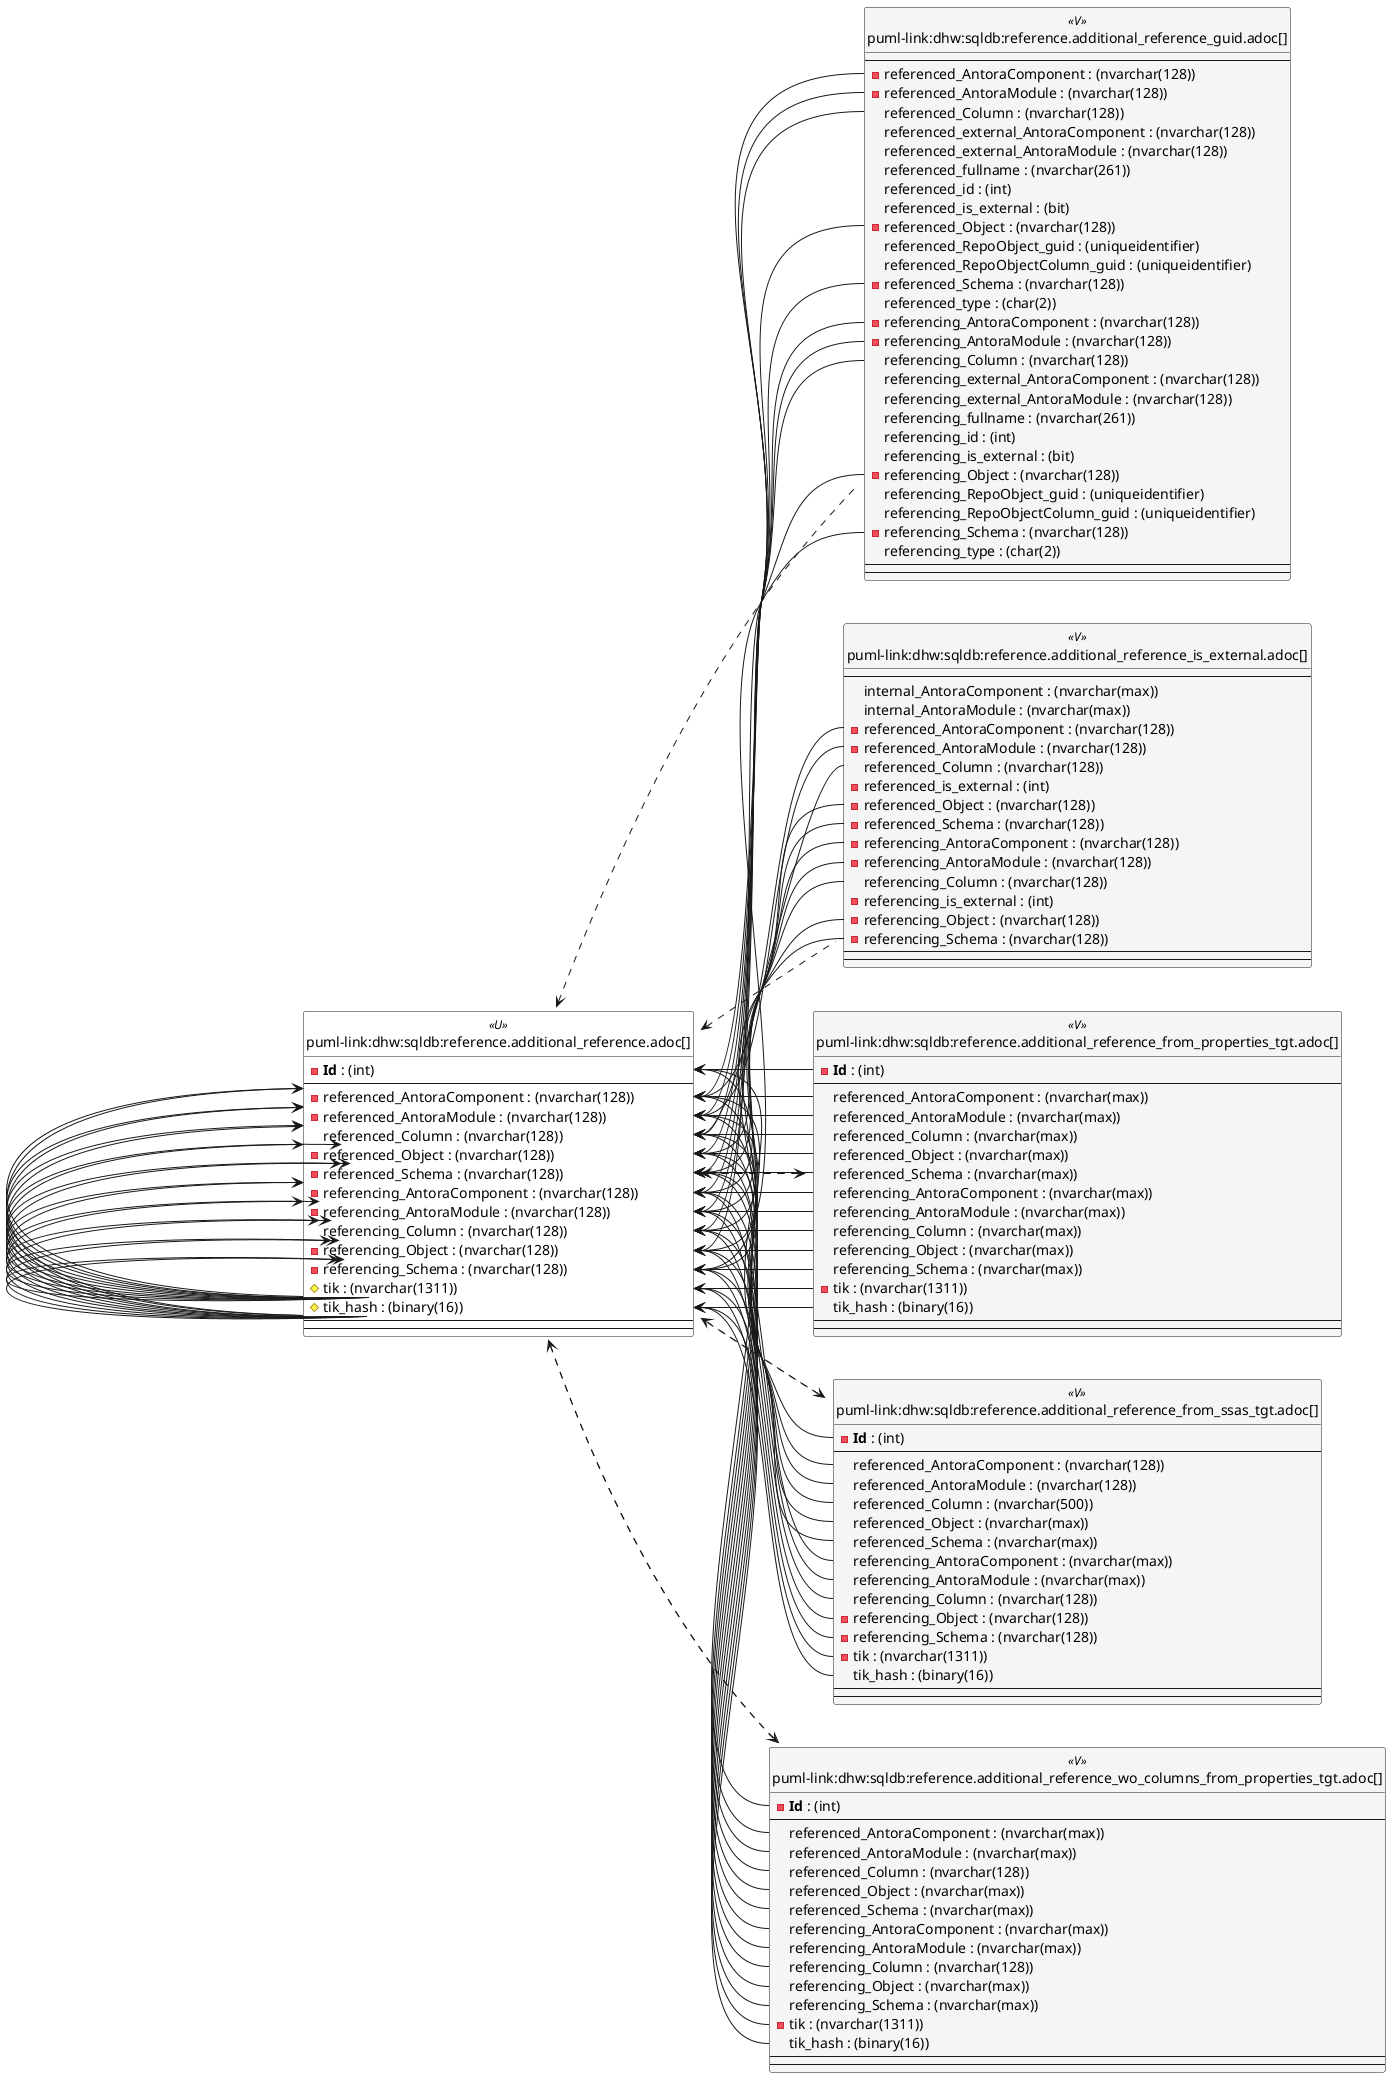 @startuml
left to right direction
'top to bottom direction
hide circle
'avoide "." issues:
set namespaceSeparator none


skinparam class {
  BackgroundColor White
  BackgroundColor<<FN>> Yellow
  BackgroundColor<<FS>> Yellow
  BackgroundColor<<FT>> LightGray
  BackgroundColor<<IF>> Yellow
  BackgroundColor<<IS>> Yellow
  BackgroundColor<<P>> Aqua
  BackgroundColor<<PC>> Aqua
  BackgroundColor<<SN>> Yellow
  BackgroundColor<<SO>> SlateBlue
  BackgroundColor<<TF>> LightGray
  BackgroundColor<<TR>> Tomato
  BackgroundColor<<U>> White
  BackgroundColor<<V>> WhiteSmoke
  BackgroundColor<<X>> Aqua
  BackgroundColor<<external>> AliceBlue
}


entity "puml-link:dhw:sqldb:reference.additional_reference.adoc[]" as reference.additional_Reference << U >> {
  - **Id** : (int)
  --
  - referenced_AntoraComponent : (nvarchar(128))
  - referenced_AntoraModule : (nvarchar(128))
  referenced_Column : (nvarchar(128))
  - referenced_Object : (nvarchar(128))
  - referenced_Schema : (nvarchar(128))
  - referencing_AntoraComponent : (nvarchar(128))
  - referencing_AntoraModule : (nvarchar(128))
  referencing_Column : (nvarchar(128))
  - referencing_Object : (nvarchar(128))
  - referencing_Schema : (nvarchar(128))
  # tik : (nvarchar(1311))
  # tik_hash : (binary(16))
  --
  --
}

entity "puml-link:dhw:sqldb:reference.additional_reference_from_properties_tgt.adoc[]" as reference.additional_Reference_from_properties_tgt << V >> {
  - **Id** : (int)
  --
  referenced_AntoraComponent : (nvarchar(max))
  referenced_AntoraModule : (nvarchar(max))
  referenced_Column : (nvarchar(max))
  referenced_Object : (nvarchar(max))
  referenced_Schema : (nvarchar(max))
  referencing_AntoraComponent : (nvarchar(max))
  referencing_AntoraModule : (nvarchar(max))
  referencing_Column : (nvarchar(max))
  referencing_Object : (nvarchar(max))
  referencing_Schema : (nvarchar(max))
  - tik : (nvarchar(1311))
  tik_hash : (binary(16))
  --
  --
}

entity "puml-link:dhw:sqldb:reference.additional_reference_from_ssas_tgt.adoc[]" as reference.additional_Reference_from_ssas_tgt << V >> {
  - **Id** : (int)
  --
  referenced_AntoraComponent : (nvarchar(128))
  referenced_AntoraModule : (nvarchar(128))
  referenced_Column : (nvarchar(500))
  referenced_Object : (nvarchar(max))
  referenced_Schema : (nvarchar(max))
  referencing_AntoraComponent : (nvarchar(max))
  referencing_AntoraModule : (nvarchar(max))
  referencing_Column : (nvarchar(128))
  - referencing_Object : (nvarchar(128))
  - referencing_Schema : (nvarchar(128))
  - tik : (nvarchar(1311))
  tik_hash : (binary(16))
  --
  --
}

entity "puml-link:dhw:sqldb:reference.additional_reference_guid.adoc[]" as reference.additional_Reference_guid << V >> {
  --
  - referenced_AntoraComponent : (nvarchar(128))
  - referenced_AntoraModule : (nvarchar(128))
  referenced_Column : (nvarchar(128))
  referenced_external_AntoraComponent : (nvarchar(128))
  referenced_external_AntoraModule : (nvarchar(128))
  referenced_fullname : (nvarchar(261))
  referenced_id : (int)
  referenced_is_external : (bit)
  - referenced_Object : (nvarchar(128))
  referenced_RepoObject_guid : (uniqueidentifier)
  referenced_RepoObjectColumn_guid : (uniqueidentifier)
  - referenced_Schema : (nvarchar(128))
  referenced_type : (char(2))
  - referencing_AntoraComponent : (nvarchar(128))
  - referencing_AntoraModule : (nvarchar(128))
  referencing_Column : (nvarchar(128))
  referencing_external_AntoraComponent : (nvarchar(128))
  referencing_external_AntoraModule : (nvarchar(128))
  referencing_fullname : (nvarchar(261))
  referencing_id : (int)
  referencing_is_external : (bit)
  - referencing_Object : (nvarchar(128))
  referencing_RepoObject_guid : (uniqueidentifier)
  referencing_RepoObjectColumn_guid : (uniqueidentifier)
  - referencing_Schema : (nvarchar(128))
  referencing_type : (char(2))
  --
  --
}

entity "puml-link:dhw:sqldb:reference.additional_reference_is_external.adoc[]" as reference.additional_Reference_is_external << V >> {
  --
  internal_AntoraComponent : (nvarchar(max))
  internal_AntoraModule : (nvarchar(max))
  - referenced_AntoraComponent : (nvarchar(128))
  - referenced_AntoraModule : (nvarchar(128))
  referenced_Column : (nvarchar(128))
  - referenced_is_external : (int)
  - referenced_Object : (nvarchar(128))
  - referenced_Schema : (nvarchar(128))
  - referencing_AntoraComponent : (nvarchar(128))
  - referencing_AntoraModule : (nvarchar(128))
  referencing_Column : (nvarchar(128))
  - referencing_is_external : (int)
  - referencing_Object : (nvarchar(128))
  - referencing_Schema : (nvarchar(128))
  --
  --
}

entity "puml-link:dhw:sqldb:reference.additional_reference_wo_columns_from_properties_tgt.adoc[]" as reference.additional_Reference_wo_columns_from_properties_tgt << V >> {
  - **Id** : (int)
  --
  referenced_AntoraComponent : (nvarchar(max))
  referenced_AntoraModule : (nvarchar(max))
  referenced_Column : (nvarchar(128))
  referenced_Object : (nvarchar(max))
  referenced_Schema : (nvarchar(max))
  referencing_AntoraComponent : (nvarchar(max))
  referencing_AntoraModule : (nvarchar(max))
  referencing_Column : (nvarchar(128))
  referencing_Object : (nvarchar(max))
  referencing_Schema : (nvarchar(max))
  - tik : (nvarchar(1311))
  tik_hash : (binary(16))
  --
  --
}

reference.additional_Reference <.. reference.additional_Reference_guid
reference.additional_Reference <.. reference.additional_Reference_is_external
reference.additional_Reference <.. reference.additional_Reference_from_properties_tgt
reference.additional_Reference <.. reference.additional_Reference_wo_columns_from_properties_tgt
reference.additional_Reference <.. reference.additional_Reference_from_ssas_tgt
reference.additional_Reference_from_properties_tgt <.. reference.additional_Reference
reference.additional_Reference_from_ssas_tgt <.. reference.additional_Reference
reference.additional_Reference_wo_columns_from_properties_tgt <.. reference.additional_Reference
"reference.additional_Reference::Id" <-- "reference.additional_Reference_from_properties_tgt::Id"
"reference.additional_Reference::Id" <-- "reference.additional_Reference_wo_columns_from_properties_tgt::Id"
"reference.additional_Reference::Id" <-- "reference.additional_Reference_from_ssas_tgt::Id"
"reference.additional_Reference::referenced_AntoraComponent" <-- "reference.additional_Reference::tik"
"reference.additional_Reference::referenced_AntoraComponent" <-- "reference.additional_Reference::tik_hash"
"reference.additional_Reference::referenced_AntoraComponent" <-- "reference.additional_Reference_guid::referenced_AntoraComponent"
"reference.additional_Reference::referenced_AntoraComponent" <-- "reference.additional_Reference_is_external::referenced_AntoraComponent"
"reference.additional_Reference::referenced_AntoraComponent" <-- "reference.additional_Reference_from_properties_tgt::referenced_AntoraComponent"
"reference.additional_Reference::referenced_AntoraComponent" <-- "reference.additional_Reference_wo_columns_from_properties_tgt::referenced_AntoraComponent"
"reference.additional_Reference::referenced_AntoraComponent" <-- "reference.additional_Reference_from_ssas_tgt::referenced_AntoraComponent"
"reference.additional_Reference::referenced_AntoraModule" <-- "reference.additional_Reference::tik"
"reference.additional_Reference::referenced_AntoraModule" <-- "reference.additional_Reference::tik_hash"
"reference.additional_Reference::referenced_AntoraModule" <-- "reference.additional_Reference_guid::referenced_AntoraModule"
"reference.additional_Reference::referenced_AntoraModule" <-- "reference.additional_Reference_is_external::referenced_AntoraModule"
"reference.additional_Reference::referenced_AntoraModule" <-- "reference.additional_Reference_from_properties_tgt::referenced_AntoraModule"
"reference.additional_Reference::referenced_AntoraModule" <-- "reference.additional_Reference_wo_columns_from_properties_tgt::referenced_AntoraModule"
"reference.additional_Reference::referenced_AntoraModule" <-- "reference.additional_Reference_from_ssas_tgt::referenced_AntoraModule"
"reference.additional_Reference::referenced_Column" <-- "reference.additional_Reference::tik"
"reference.additional_Reference::referenced_Column" <-- "reference.additional_Reference::tik_hash"
"reference.additional_Reference::referenced_Column" <-- "reference.additional_Reference_guid::referenced_Column"
"reference.additional_Reference::referenced_Column" <-- "reference.additional_Reference_is_external::referenced_Column"
"reference.additional_Reference::referenced_Column" <-- "reference.additional_Reference_from_properties_tgt::referenced_Column"
"reference.additional_Reference::referenced_Column" <-- "reference.additional_Reference_wo_columns_from_properties_tgt::referenced_Column"
"reference.additional_Reference::referenced_Column" <-- "reference.additional_Reference_from_ssas_tgt::referenced_Column"
"reference.additional_Reference::referenced_Object" <-- "reference.additional_Reference::tik"
"reference.additional_Reference::referenced_Object" <-- "reference.additional_Reference::tik_hash"
"reference.additional_Reference::referenced_Object" <-- "reference.additional_Reference_guid::referenced_Object"
"reference.additional_Reference::referenced_Object" <-- "reference.additional_Reference_is_external::referenced_Object"
"reference.additional_Reference::referenced_Object" <-- "reference.additional_Reference_from_properties_tgt::referenced_Object"
"reference.additional_Reference::referenced_Object" <-- "reference.additional_Reference_wo_columns_from_properties_tgt::referenced_Object"
"reference.additional_Reference::referenced_Object" <-- "reference.additional_Reference_from_ssas_tgt::referenced_Object"
"reference.additional_Reference::referenced_Schema" <-- "reference.additional_Reference::tik"
"reference.additional_Reference::referenced_Schema" <-- "reference.additional_Reference::tik_hash"
"reference.additional_Reference::referenced_Schema" <-- "reference.additional_Reference_guid::referenced_Schema"
"reference.additional_Reference::referenced_Schema" <-- "reference.additional_Reference_is_external::referenced_Schema"
"reference.additional_Reference::referenced_Schema" <-- "reference.additional_Reference_from_properties_tgt::referenced_Schema"
"reference.additional_Reference::referenced_Schema" <-- "reference.additional_Reference_wo_columns_from_properties_tgt::referenced_Schema"
"reference.additional_Reference::referenced_Schema" <-- "reference.additional_Reference_from_ssas_tgt::referenced_Schema"
"reference.additional_Reference::referencing_AntoraComponent" <-- "reference.additional_Reference::tik"
"reference.additional_Reference::referencing_AntoraComponent" <-- "reference.additional_Reference::tik_hash"
"reference.additional_Reference::referencing_AntoraComponent" <-- "reference.additional_Reference_guid::referencing_AntoraComponent"
"reference.additional_Reference::referencing_AntoraComponent" <-- "reference.additional_Reference_is_external::referencing_AntoraComponent"
"reference.additional_Reference::referencing_AntoraComponent" <-- "reference.additional_Reference_from_properties_tgt::referencing_AntoraComponent"
"reference.additional_Reference::referencing_AntoraComponent" <-- "reference.additional_Reference_wo_columns_from_properties_tgt::referencing_AntoraComponent"
"reference.additional_Reference::referencing_AntoraComponent" <-- "reference.additional_Reference_from_ssas_tgt::referencing_AntoraComponent"
"reference.additional_Reference::referencing_AntoraModule" <-- "reference.additional_Reference::tik"
"reference.additional_Reference::referencing_AntoraModule" <-- "reference.additional_Reference::tik_hash"
"reference.additional_Reference::referencing_AntoraModule" <-- "reference.additional_Reference_guid::referencing_AntoraModule"
"reference.additional_Reference::referencing_AntoraModule" <-- "reference.additional_Reference_is_external::referencing_AntoraModule"
"reference.additional_Reference::referencing_AntoraModule" <-- "reference.additional_Reference_from_properties_tgt::referencing_AntoraModule"
"reference.additional_Reference::referencing_AntoraModule" <-- "reference.additional_Reference_wo_columns_from_properties_tgt::referencing_AntoraModule"
"reference.additional_Reference::referencing_AntoraModule" <-- "reference.additional_Reference_from_ssas_tgt::referencing_AntoraModule"
"reference.additional_Reference::referencing_Column" <-- "reference.additional_Reference::tik"
"reference.additional_Reference::referencing_Column" <-- "reference.additional_Reference::tik_hash"
"reference.additional_Reference::referencing_Column" <-- "reference.additional_Reference_guid::referencing_Column"
"reference.additional_Reference::referencing_Column" <-- "reference.additional_Reference_is_external::referencing_Column"
"reference.additional_Reference::referencing_Column" <-- "reference.additional_Reference_from_properties_tgt::referencing_Column"
"reference.additional_Reference::referencing_Column" <-- "reference.additional_Reference_wo_columns_from_properties_tgt::referencing_Column"
"reference.additional_Reference::referencing_Column" <-- "reference.additional_Reference_from_ssas_tgt::referencing_Column"
"reference.additional_Reference::referencing_Object" <-- "reference.additional_Reference::tik"
"reference.additional_Reference::referencing_Object" <-- "reference.additional_Reference::tik_hash"
"reference.additional_Reference::referencing_Object" <-- "reference.additional_Reference_guid::referencing_Object"
"reference.additional_Reference::referencing_Object" <-- "reference.additional_Reference_is_external::referencing_Object"
"reference.additional_Reference::referencing_Object" <-- "reference.additional_Reference_from_properties_tgt::referencing_Object"
"reference.additional_Reference::referencing_Object" <-- "reference.additional_Reference_wo_columns_from_properties_tgt::referencing_Object"
"reference.additional_Reference::referencing_Object" <-- "reference.additional_Reference_from_ssas_tgt::referencing_Object"
"reference.additional_Reference::referencing_Schema" <-- "reference.additional_Reference::tik"
"reference.additional_Reference::referencing_Schema" <-- "reference.additional_Reference::tik_hash"
"reference.additional_Reference::referencing_Schema" <-- "reference.additional_Reference_guid::referencing_Schema"
"reference.additional_Reference::referencing_Schema" <-- "reference.additional_Reference_is_external::referencing_Schema"
"reference.additional_Reference::referencing_Schema" <-- "reference.additional_Reference_from_properties_tgt::referencing_Schema"
"reference.additional_Reference::referencing_Schema" <-- "reference.additional_Reference_wo_columns_from_properties_tgt::referencing_Schema"
"reference.additional_Reference::referencing_Schema" <-- "reference.additional_Reference_from_ssas_tgt::referencing_Schema"
"reference.additional_Reference::tik" <-- "reference.additional_Reference_from_properties_tgt::tik"
"reference.additional_Reference::tik" <-- "reference.additional_Reference_wo_columns_from_properties_tgt::tik"
"reference.additional_Reference::tik" <-- "reference.additional_Reference_from_ssas_tgt::tik"
"reference.additional_Reference::tik_hash" <-- "reference.additional_Reference_from_properties_tgt::tik_hash"
"reference.additional_Reference::tik_hash" <-- "reference.additional_Reference_wo_columns_from_properties_tgt::tik_hash"
"reference.additional_Reference::tik_hash" <-- "reference.additional_Reference_from_ssas_tgt::tik_hash"
@enduml

